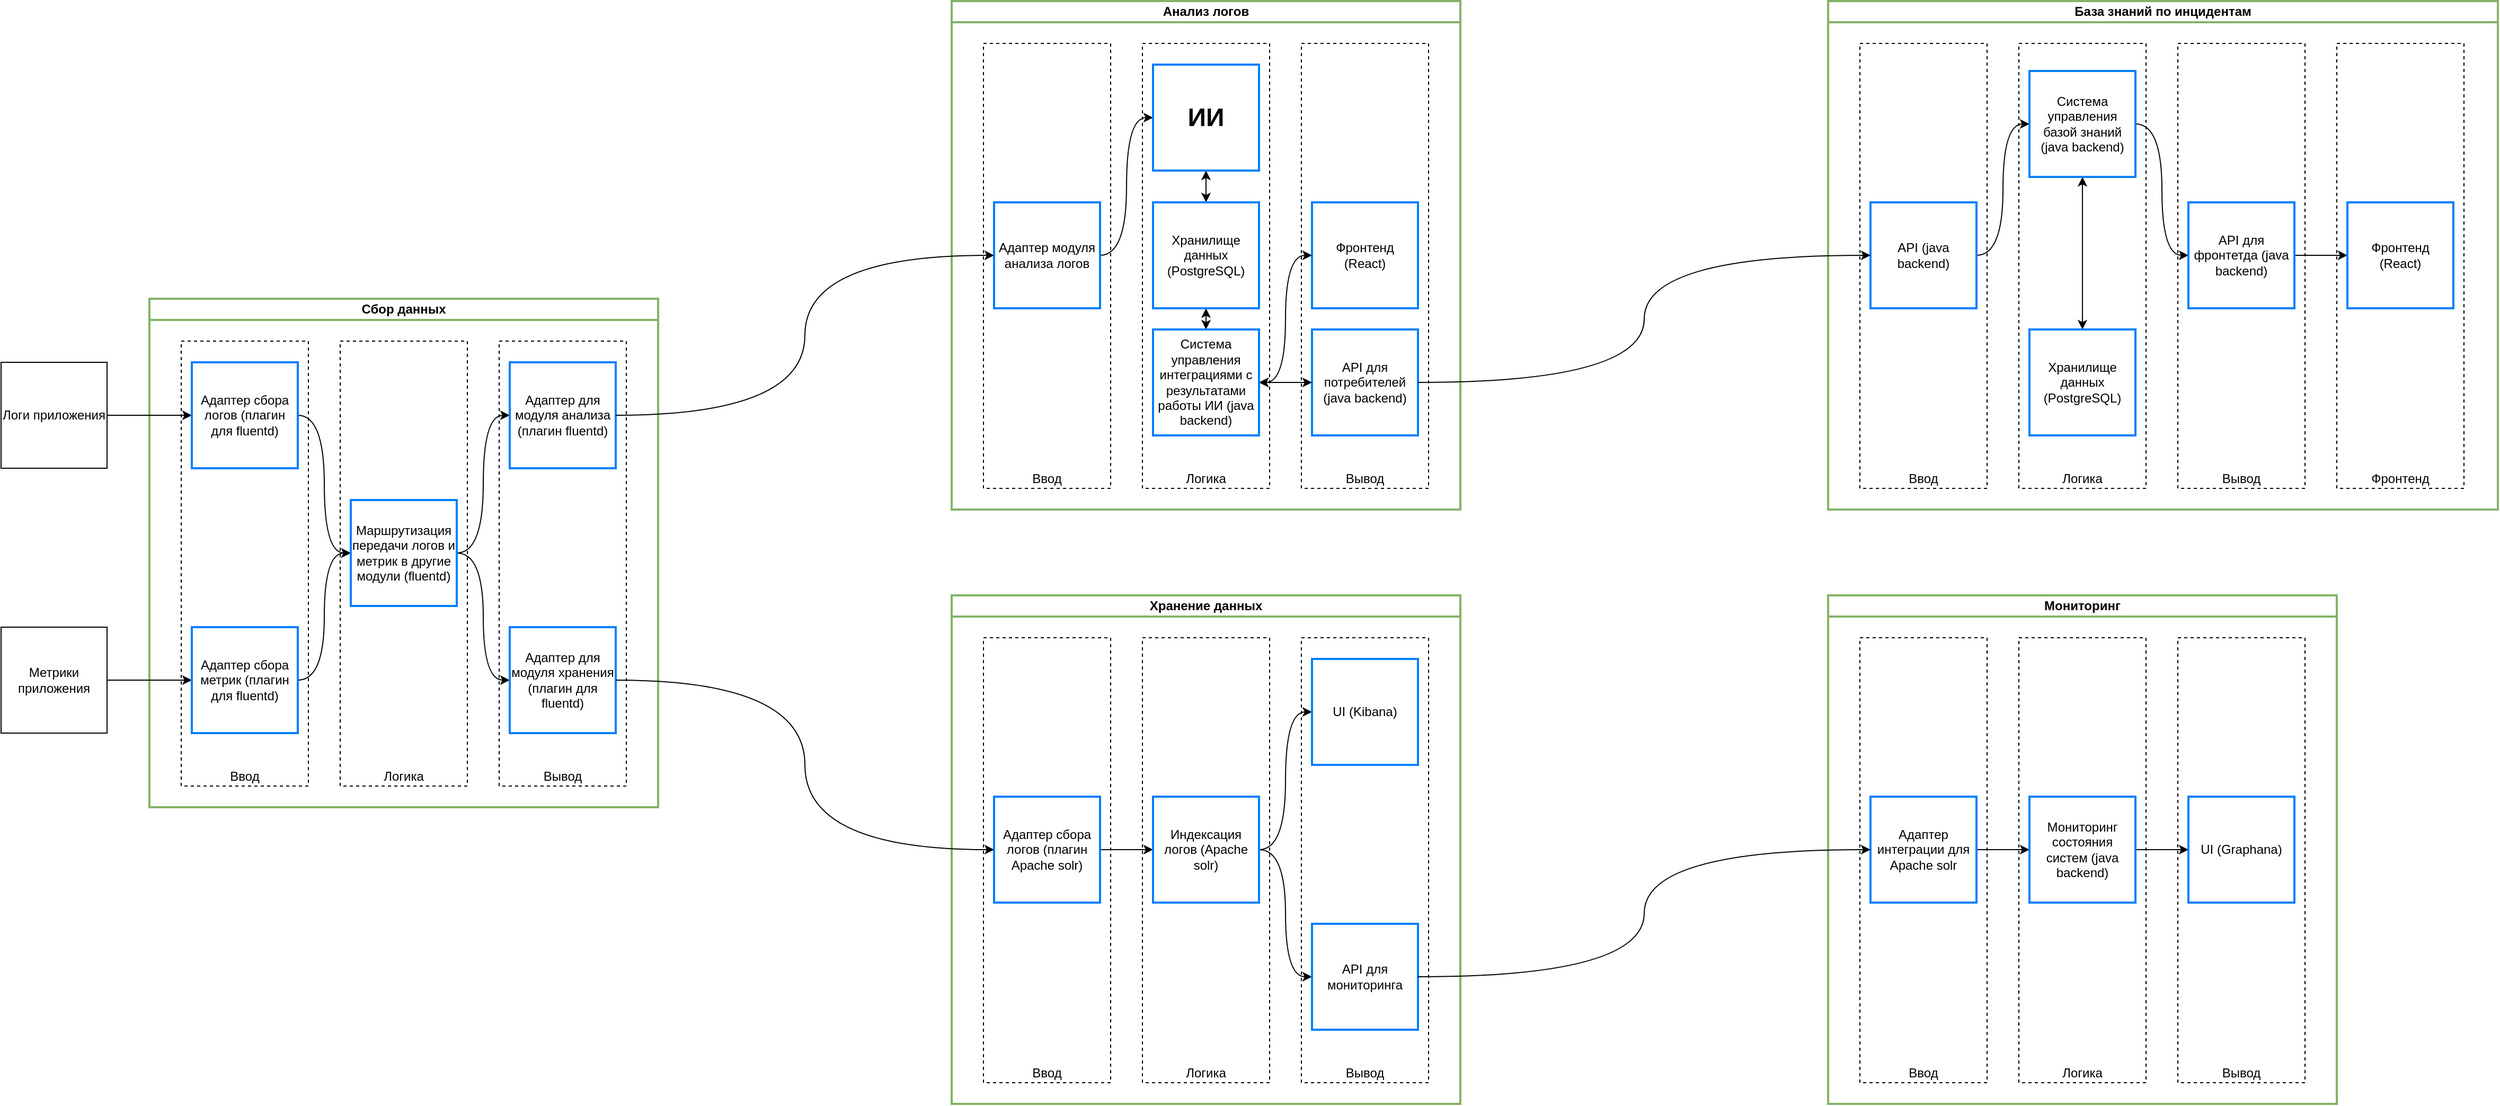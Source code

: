 <mxfile version="24.7.17">
  <diagram name="Page-1" id="82xRH9C8-Cmo5wjpE0Rn">
    <mxGraphModel dx="1434" dy="836" grid="1" gridSize="10" guides="1" tooltips="1" connect="1" arrows="1" fold="1" page="1" pageScale="1" pageWidth="827" pageHeight="1169" math="0" shadow="0">
      <root>
        <mxCell id="0" />
        <mxCell id="1" parent="0" />
        <mxCell id="z758-tEZIzRVtvB0KCsy-3" value="" style="rounded=0;whiteSpace=wrap;html=1;strokeWidth=2;strokeColor=#82b366;" vertex="1" parent="1">
          <mxGeometry x="244" y="345" width="480" height="480" as="geometry" />
        </mxCell>
        <mxCell id="z758-tEZIzRVtvB0KCsy-17" style="edgeStyle=orthogonalEdgeStyle;rounded=0;orthogonalLoop=1;jettySize=auto;html=1;exitX=1;exitY=0.5;exitDx=0;exitDy=0;entryX=0;entryY=0.5;entryDx=0;entryDy=0;" edge="1" parent="1" source="z758-tEZIzRVtvB0KCsy-1" target="z758-tEZIzRVtvB0KCsy-6">
          <mxGeometry relative="1" as="geometry" />
        </mxCell>
        <mxCell id="z758-tEZIzRVtvB0KCsy-1" value="Логи приложения" style="rounded=0;whiteSpace=wrap;html=1;" vertex="1" parent="1">
          <mxGeometry x="104" y="405" width="100" height="100" as="geometry" />
        </mxCell>
        <mxCell id="z758-tEZIzRVtvB0KCsy-18" style="edgeStyle=orthogonalEdgeStyle;rounded=0;orthogonalLoop=1;jettySize=auto;html=1;exitX=1;exitY=0.5;exitDx=0;exitDy=0;entryX=0;entryY=0.5;entryDx=0;entryDy=0;" edge="1" parent="1" source="z758-tEZIzRVtvB0KCsy-2" target="z758-tEZIzRVtvB0KCsy-7">
          <mxGeometry relative="1" as="geometry" />
        </mxCell>
        <mxCell id="z758-tEZIzRVtvB0KCsy-2" value="Метрики приложения" style="rounded=0;whiteSpace=wrap;html=1;" vertex="1" parent="1">
          <mxGeometry x="104" y="655" width="100" height="100" as="geometry" />
        </mxCell>
        <mxCell id="z758-tEZIzRVtvB0KCsy-4" value="&lt;b&gt;Сбор данных&lt;/b&gt;" style="rounded=0;whiteSpace=wrap;html=1;fillColor=none;strokeColor=#82b366;strokeWidth=2;" vertex="1" parent="1">
          <mxGeometry x="244" y="345" width="480" height="20" as="geometry" />
        </mxCell>
        <mxCell id="z758-tEZIzRVtvB0KCsy-13" value="Ввод" style="rounded=0;whiteSpace=wrap;html=1;fillColor=none;dashed=1;verticalAlign=bottom;" vertex="1" parent="1">
          <mxGeometry x="274" y="385" width="120" height="420" as="geometry" />
        </mxCell>
        <mxCell id="z758-tEZIzRVtvB0KCsy-19" style="edgeStyle=orthogonalEdgeStyle;rounded=0;orthogonalLoop=1;jettySize=auto;html=1;exitX=1;exitY=0.5;exitDx=0;exitDy=0;entryX=0;entryY=0.5;entryDx=0;entryDy=0;curved=1;" edge="1" parent="1" source="z758-tEZIzRVtvB0KCsy-6" target="z758-tEZIzRVtvB0KCsy-8">
          <mxGeometry relative="1" as="geometry" />
        </mxCell>
        <mxCell id="z758-tEZIzRVtvB0KCsy-6" value="Адаптер сбора логов (плагин для fluentd)" style="rounded=0;whiteSpace=wrap;html=1;fillColor=none;strokeColor=#007FFF;strokeWidth=2;" vertex="1" parent="1">
          <mxGeometry x="284" y="405" width="100" height="100" as="geometry" />
        </mxCell>
        <mxCell id="z758-tEZIzRVtvB0KCsy-21" style="edgeStyle=orthogonalEdgeStyle;rounded=0;orthogonalLoop=1;jettySize=auto;html=1;exitX=1;exitY=0.5;exitDx=0;exitDy=0;entryX=0;entryY=0.5;entryDx=0;entryDy=0;curved=1;" edge="1" parent="1" source="z758-tEZIzRVtvB0KCsy-7" target="z758-tEZIzRVtvB0KCsy-8">
          <mxGeometry relative="1" as="geometry" />
        </mxCell>
        <mxCell id="z758-tEZIzRVtvB0KCsy-7" value="Адаптер сбора метрик (плагин для fluentd)" style="rounded=0;whiteSpace=wrap;html=1;fillColor=none;strokeColor=#007FFF;strokeWidth=2;" vertex="1" parent="1">
          <mxGeometry x="284" y="655" width="100" height="100" as="geometry" />
        </mxCell>
        <mxCell id="z758-tEZIzRVtvB0KCsy-14" value="Логика" style="rounded=0;whiteSpace=wrap;html=1;fillColor=none;dashed=1;verticalAlign=bottom;" vertex="1" parent="1">
          <mxGeometry x="424" y="385" width="120" height="420" as="geometry" />
        </mxCell>
        <mxCell id="z758-tEZIzRVtvB0KCsy-23" style="edgeStyle=orthogonalEdgeStyle;rounded=0;orthogonalLoop=1;jettySize=auto;html=1;exitX=1;exitY=0.5;exitDx=0;exitDy=0;entryX=0;entryY=0.5;entryDx=0;entryDy=0;curved=1;" edge="1" parent="1" source="z758-tEZIzRVtvB0KCsy-8" target="z758-tEZIzRVtvB0KCsy-11">
          <mxGeometry relative="1" as="geometry" />
        </mxCell>
        <mxCell id="z758-tEZIzRVtvB0KCsy-24" style="edgeStyle=orthogonalEdgeStyle;rounded=0;orthogonalLoop=1;jettySize=auto;html=1;exitX=1;exitY=0.5;exitDx=0;exitDy=0;entryX=0;entryY=0.5;entryDx=0;entryDy=0;curved=1;" edge="1" parent="1" source="z758-tEZIzRVtvB0KCsy-8" target="z758-tEZIzRVtvB0KCsy-16">
          <mxGeometry relative="1" as="geometry" />
        </mxCell>
        <mxCell id="z758-tEZIzRVtvB0KCsy-8" value="Маршрутизация передачи логов и метрик в другие модули (fluentd)" style="rounded=0;whiteSpace=wrap;html=1;fillColor=none;strokeColor=#007FFF;strokeWidth=2;" vertex="1" parent="1">
          <mxGeometry x="434" y="535" width="100" height="100" as="geometry" />
        </mxCell>
        <mxCell id="z758-tEZIzRVtvB0KCsy-15" value="Вывод" style="rounded=0;whiteSpace=wrap;html=1;fillColor=none;dashed=1;verticalAlign=bottom;" vertex="1" parent="1">
          <mxGeometry x="574" y="385" width="120" height="420" as="geometry" />
        </mxCell>
        <mxCell id="z758-tEZIzRVtvB0KCsy-11" value="Адаптер для модуля анализа (плагин fluentd)" style="rounded=0;whiteSpace=wrap;html=1;fillColor=none;strokeColor=#007FFF;strokeWidth=2;" vertex="1" parent="1">
          <mxGeometry x="584" y="405" width="100" height="100" as="geometry" />
        </mxCell>
        <mxCell id="z758-tEZIzRVtvB0KCsy-16" value="Адаптер для модуля хранения (плагин для fluentd)" style="rounded=0;whiteSpace=wrap;html=1;fillColor=none;strokeColor=#007FFF;strokeWidth=2;" vertex="1" parent="1">
          <mxGeometry x="584" y="655" width="100" height="100" as="geometry" />
        </mxCell>
        <mxCell id="z758-tEZIzRVtvB0KCsy-25" value="" style="rounded=0;whiteSpace=wrap;html=1;strokeWidth=2;strokeColor=#82b366;" vertex="1" parent="1">
          <mxGeometry x="1001" y="64" width="480" height="480" as="geometry" />
        </mxCell>
        <mxCell id="z758-tEZIzRVtvB0KCsy-26" value="&lt;b&gt;Анализ логов&lt;/b&gt;" style="rounded=0;whiteSpace=wrap;html=1;fillColor=none;strokeColor=#82b366;strokeWidth=2;" vertex="1" parent="1">
          <mxGeometry x="1001" y="64" width="480" height="20" as="geometry" />
        </mxCell>
        <mxCell id="z758-tEZIzRVtvB0KCsy-27" value="Ввод" style="rounded=0;whiteSpace=wrap;html=1;fillColor=none;dashed=1;verticalAlign=bottom;" vertex="1" parent="1">
          <mxGeometry x="1031" y="104" width="120" height="420" as="geometry" />
        </mxCell>
        <mxCell id="z758-tEZIzRVtvB0KCsy-28" style="edgeStyle=orthogonalEdgeStyle;rounded=0;orthogonalLoop=1;jettySize=auto;html=1;exitX=1;exitY=0.5;exitDx=0;exitDy=0;entryX=0;entryY=0.5;entryDx=0;entryDy=0;curved=1;" edge="1" parent="1" source="z758-tEZIzRVtvB0KCsy-29" target="z758-tEZIzRVtvB0KCsy-35">
          <mxGeometry relative="1" as="geometry" />
        </mxCell>
        <mxCell id="z758-tEZIzRVtvB0KCsy-29" value="Адаптер модуля анализа логов" style="rounded=0;whiteSpace=wrap;html=1;fillColor=none;strokeColor=#007FFF;strokeWidth=2;" vertex="1" parent="1">
          <mxGeometry x="1041" y="254" width="100" height="100" as="geometry" />
        </mxCell>
        <mxCell id="z758-tEZIzRVtvB0KCsy-32" value="Логика" style="rounded=0;whiteSpace=wrap;html=1;fillColor=none;dashed=1;verticalAlign=bottom;" vertex="1" parent="1">
          <mxGeometry x="1181" y="104" width="120" height="420" as="geometry" />
        </mxCell>
        <mxCell id="z758-tEZIzRVtvB0KCsy-59" style="edgeStyle=orthogonalEdgeStyle;rounded=0;orthogonalLoop=1;jettySize=auto;html=1;exitX=0.5;exitY=1;exitDx=0;exitDy=0;entryX=0.5;entryY=0;entryDx=0;entryDy=0;startArrow=classic;startFill=1;curved=1;" edge="1" parent="1" source="z758-tEZIzRVtvB0KCsy-35" target="z758-tEZIzRVtvB0KCsy-57">
          <mxGeometry relative="1" as="geometry" />
        </mxCell>
        <mxCell id="z758-tEZIzRVtvB0KCsy-35" value="&lt;font style=&quot;font-size: 24px;&quot;&gt;&lt;b&gt;ИИ&lt;/b&gt;&lt;/font&gt;" style="rounded=0;whiteSpace=wrap;html=1;fillColor=none;strokeColor=#007FFF;strokeWidth=2;" vertex="1" parent="1">
          <mxGeometry x="1191" y="124" width="100" height="100" as="geometry" />
        </mxCell>
        <mxCell id="z758-tEZIzRVtvB0KCsy-36" value="Вывод" style="rounded=0;whiteSpace=wrap;html=1;fillColor=none;dashed=1;verticalAlign=bottom;" vertex="1" parent="1">
          <mxGeometry x="1331" y="104" width="120" height="420" as="geometry" />
        </mxCell>
        <mxCell id="z758-tEZIzRVtvB0KCsy-38" value="API для потребителей (java backend)" style="rounded=0;whiteSpace=wrap;html=1;fillColor=none;strokeColor=#007FFF;strokeWidth=2;" vertex="1" parent="1">
          <mxGeometry x="1341" y="374" width="100" height="100" as="geometry" />
        </mxCell>
        <mxCell id="z758-tEZIzRVtvB0KCsy-39" value="" style="rounded=0;whiteSpace=wrap;html=1;strokeWidth=2;strokeColor=#82b366;" vertex="1" parent="1">
          <mxGeometry x="1001" y="625" width="480" height="480" as="geometry" />
        </mxCell>
        <mxCell id="z758-tEZIzRVtvB0KCsy-40" value="&lt;b&gt;Хранение данных&lt;/b&gt;" style="rounded=0;whiteSpace=wrap;html=1;fillColor=none;strokeColor=#82b366;strokeWidth=2;" vertex="1" parent="1">
          <mxGeometry x="1001" y="625" width="480" height="20" as="geometry" />
        </mxCell>
        <mxCell id="z758-tEZIzRVtvB0KCsy-41" value="Ввод" style="rounded=0;whiteSpace=wrap;html=1;fillColor=none;dashed=1;verticalAlign=bottom;" vertex="1" parent="1">
          <mxGeometry x="1031" y="665" width="120" height="420" as="geometry" />
        </mxCell>
        <mxCell id="z758-tEZIzRVtvB0KCsy-42" style="edgeStyle=orthogonalEdgeStyle;rounded=0;orthogonalLoop=1;jettySize=auto;html=1;exitX=1;exitY=0.5;exitDx=0;exitDy=0;entryX=0;entryY=0.5;entryDx=0;entryDy=0;curved=1;" edge="1" parent="1" source="z758-tEZIzRVtvB0KCsy-43" target="z758-tEZIzRVtvB0KCsy-49">
          <mxGeometry relative="1" as="geometry" />
        </mxCell>
        <mxCell id="z758-tEZIzRVtvB0KCsy-43" value="Адаптер сбора логов (плагин Apache solr)" style="rounded=0;whiteSpace=wrap;html=1;fillColor=none;strokeColor=#007FFF;strokeWidth=2;" vertex="1" parent="1">
          <mxGeometry x="1041" y="815" width="100" height="100" as="geometry" />
        </mxCell>
        <mxCell id="z758-tEZIzRVtvB0KCsy-46" value="Логика" style="rounded=0;whiteSpace=wrap;html=1;fillColor=none;dashed=1;verticalAlign=bottom;" vertex="1" parent="1">
          <mxGeometry x="1181" y="665" width="120" height="420" as="geometry" />
        </mxCell>
        <mxCell id="z758-tEZIzRVtvB0KCsy-47" style="edgeStyle=orthogonalEdgeStyle;rounded=0;orthogonalLoop=1;jettySize=auto;html=1;exitX=1;exitY=0.5;exitDx=0;exitDy=0;entryX=0;entryY=0.5;entryDx=0;entryDy=0;curved=1;" edge="1" parent="1" source="z758-tEZIzRVtvB0KCsy-49" target="z758-tEZIzRVtvB0KCsy-51">
          <mxGeometry relative="1" as="geometry" />
        </mxCell>
        <mxCell id="z758-tEZIzRVtvB0KCsy-48" style="edgeStyle=orthogonalEdgeStyle;rounded=0;orthogonalLoop=1;jettySize=auto;html=1;exitX=1;exitY=0.5;exitDx=0;exitDy=0;entryX=0;entryY=0.5;entryDx=0;entryDy=0;curved=1;" edge="1" parent="1" source="z758-tEZIzRVtvB0KCsy-49" target="z758-tEZIzRVtvB0KCsy-52">
          <mxGeometry relative="1" as="geometry" />
        </mxCell>
        <mxCell id="z758-tEZIzRVtvB0KCsy-49" value="Индексация логов (Apache solr)" style="rounded=0;whiteSpace=wrap;html=1;fillColor=none;strokeColor=#007FFF;strokeWidth=2;" vertex="1" parent="1">
          <mxGeometry x="1191" y="815" width="100" height="100" as="geometry" />
        </mxCell>
        <mxCell id="z758-tEZIzRVtvB0KCsy-50" value="Вывод" style="rounded=0;whiteSpace=wrap;html=1;fillColor=none;dashed=1;verticalAlign=bottom;" vertex="1" parent="1">
          <mxGeometry x="1331" y="665" width="120" height="420" as="geometry" />
        </mxCell>
        <mxCell id="z758-tEZIzRVtvB0KCsy-51" value="UI (Kibana)" style="rounded=0;whiteSpace=wrap;html=1;fillColor=none;strokeColor=#007FFF;strokeWidth=2;" vertex="1" parent="1">
          <mxGeometry x="1341" y="685" width="100" height="100" as="geometry" />
        </mxCell>
        <mxCell id="z758-tEZIzRVtvB0KCsy-52" value="API для мониторинга" style="rounded=0;whiteSpace=wrap;html=1;fillColor=none;strokeColor=#007FFF;strokeWidth=2;" vertex="1" parent="1">
          <mxGeometry x="1341" y="935" width="100" height="100" as="geometry" />
        </mxCell>
        <mxCell id="z758-tEZIzRVtvB0KCsy-53" style="edgeStyle=orthogonalEdgeStyle;rounded=0;orthogonalLoop=1;jettySize=auto;html=1;exitX=1;exitY=0.5;exitDx=0;exitDy=0;entryX=0;entryY=0.5;entryDx=0;entryDy=0;curved=1;" edge="1" parent="1" source="z758-tEZIzRVtvB0KCsy-11" target="z758-tEZIzRVtvB0KCsy-29">
          <mxGeometry relative="1" as="geometry" />
        </mxCell>
        <mxCell id="z758-tEZIzRVtvB0KCsy-55" value="Фронтенд&lt;br&gt;(React)" style="rounded=0;whiteSpace=wrap;html=1;fillColor=none;strokeColor=#007FFF;strokeWidth=2;" vertex="1" parent="1">
          <mxGeometry x="1341" y="254" width="100" height="100" as="geometry" />
        </mxCell>
        <mxCell id="z758-tEZIzRVtvB0KCsy-60" style="edgeStyle=orthogonalEdgeStyle;rounded=0;orthogonalLoop=1;jettySize=auto;html=1;exitX=0.5;exitY=1;exitDx=0;exitDy=0;entryX=0.5;entryY=0;entryDx=0;entryDy=0;startArrow=classic;startFill=1;curved=1;" edge="1" parent="1" source="z758-tEZIzRVtvB0KCsy-57" target="z758-tEZIzRVtvB0KCsy-58">
          <mxGeometry relative="1" as="geometry" />
        </mxCell>
        <mxCell id="z758-tEZIzRVtvB0KCsy-57" value="Хранилище данных (PostgreSQL)" style="rounded=0;whiteSpace=wrap;html=1;fillColor=none;strokeColor=#007FFF;strokeWidth=2;" vertex="1" parent="1">
          <mxGeometry x="1191" y="254" width="100" height="100" as="geometry" />
        </mxCell>
        <mxCell id="z758-tEZIzRVtvB0KCsy-61" style="edgeStyle=orthogonalEdgeStyle;rounded=0;orthogonalLoop=1;jettySize=auto;html=1;exitX=1;exitY=0.5;exitDx=0;exitDy=0;entryX=0;entryY=0.5;entryDx=0;entryDy=0;startArrow=classic;startFill=1;curved=1;" edge="1" parent="1" source="z758-tEZIzRVtvB0KCsy-58" target="z758-tEZIzRVtvB0KCsy-38">
          <mxGeometry relative="1" as="geometry" />
        </mxCell>
        <mxCell id="z758-tEZIzRVtvB0KCsy-62" style="edgeStyle=orthogonalEdgeStyle;rounded=0;orthogonalLoop=1;jettySize=auto;html=1;exitX=1;exitY=0.5;exitDx=0;exitDy=0;entryX=0;entryY=0.5;entryDx=0;entryDy=0;startArrow=classic;startFill=1;curved=1;" edge="1" parent="1" source="z758-tEZIzRVtvB0KCsy-58" target="z758-tEZIzRVtvB0KCsy-55">
          <mxGeometry relative="1" as="geometry" />
        </mxCell>
        <mxCell id="z758-tEZIzRVtvB0KCsy-58" value="Система управления интеграциями с результатами работы ИИ (java backend)" style="rounded=0;whiteSpace=wrap;html=1;fillColor=none;strokeColor=#007FFF;strokeWidth=2;" vertex="1" parent="1">
          <mxGeometry x="1191" y="374" width="100" height="100" as="geometry" />
        </mxCell>
        <mxCell id="z758-tEZIzRVtvB0KCsy-66" value="" style="rounded=0;whiteSpace=wrap;html=1;strokeWidth=2;strokeColor=#82b366;" vertex="1" parent="1">
          <mxGeometry x="1828" y="625" width="480" height="480" as="geometry" />
        </mxCell>
        <mxCell id="z758-tEZIzRVtvB0KCsy-67" value="&lt;b&gt;Мониторинг&lt;/b&gt;" style="rounded=0;whiteSpace=wrap;html=1;fillColor=none;strokeColor=#82b366;strokeWidth=2;" vertex="1" parent="1">
          <mxGeometry x="1828" y="625" width="480" height="20" as="geometry" />
        </mxCell>
        <mxCell id="z758-tEZIzRVtvB0KCsy-68" value="Ввод" style="rounded=0;whiteSpace=wrap;html=1;fillColor=none;dashed=1;verticalAlign=bottom;" vertex="1" parent="1">
          <mxGeometry x="1858" y="665" width="120" height="420" as="geometry" />
        </mxCell>
        <mxCell id="z758-tEZIzRVtvB0KCsy-69" style="edgeStyle=orthogonalEdgeStyle;rounded=0;orthogonalLoop=1;jettySize=auto;html=1;exitX=1;exitY=0.5;exitDx=0;exitDy=0;entryX=0;entryY=0.5;entryDx=0;entryDy=0;curved=1;" edge="1" parent="1" source="z758-tEZIzRVtvB0KCsy-70" target="z758-tEZIzRVtvB0KCsy-74">
          <mxGeometry relative="1" as="geometry" />
        </mxCell>
        <mxCell id="z758-tEZIzRVtvB0KCsy-70" value="Адаптер интеграции для Apache solr" style="rounded=0;whiteSpace=wrap;html=1;fillColor=none;strokeColor=#007FFF;strokeWidth=2;" vertex="1" parent="1">
          <mxGeometry x="1868" y="815" width="100" height="100" as="geometry" />
        </mxCell>
        <mxCell id="z758-tEZIzRVtvB0KCsy-71" value="Логика" style="rounded=0;whiteSpace=wrap;html=1;fillColor=none;dashed=1;verticalAlign=bottom;" vertex="1" parent="1">
          <mxGeometry x="2008" y="665" width="120" height="420" as="geometry" />
        </mxCell>
        <mxCell id="z758-tEZIzRVtvB0KCsy-72" style="edgeStyle=orthogonalEdgeStyle;rounded=0;orthogonalLoop=1;jettySize=auto;html=1;exitX=1;exitY=0.5;exitDx=0;exitDy=0;entryX=0;entryY=0.5;entryDx=0;entryDy=0;curved=1;" edge="1" parent="1" source="z758-tEZIzRVtvB0KCsy-74" target="z758-tEZIzRVtvB0KCsy-76">
          <mxGeometry relative="1" as="geometry" />
        </mxCell>
        <mxCell id="z758-tEZIzRVtvB0KCsy-74" value="Мониторинг состояния систем (java backend)" style="rounded=0;whiteSpace=wrap;html=1;fillColor=none;strokeColor=#007FFF;strokeWidth=2;" vertex="1" parent="1">
          <mxGeometry x="2018" y="815" width="100" height="100" as="geometry" />
        </mxCell>
        <mxCell id="z758-tEZIzRVtvB0KCsy-75" value="Вывод" style="rounded=0;whiteSpace=wrap;html=1;fillColor=none;dashed=1;verticalAlign=bottom;" vertex="1" parent="1">
          <mxGeometry x="2158" y="665" width="120" height="420" as="geometry" />
        </mxCell>
        <mxCell id="z758-tEZIzRVtvB0KCsy-76" value="UI (Graphana)" style="rounded=0;whiteSpace=wrap;html=1;fillColor=none;strokeColor=#007FFF;strokeWidth=2;" vertex="1" parent="1">
          <mxGeometry x="2168" y="815" width="100" height="100" as="geometry" />
        </mxCell>
        <mxCell id="z758-tEZIzRVtvB0KCsy-65" style="edgeStyle=orthogonalEdgeStyle;rounded=0;orthogonalLoop=1;jettySize=auto;html=1;exitX=1;exitY=0.5;exitDx=0;exitDy=0;entryX=0;entryY=0.5;entryDx=0;entryDy=0;curved=1;" edge="1" parent="1" source="z758-tEZIzRVtvB0KCsy-16" target="z758-tEZIzRVtvB0KCsy-43">
          <mxGeometry relative="1" as="geometry" />
        </mxCell>
        <mxCell id="z758-tEZIzRVtvB0KCsy-79" style="edgeStyle=orthogonalEdgeStyle;rounded=0;orthogonalLoop=1;jettySize=auto;html=1;exitX=1;exitY=0.5;exitDx=0;exitDy=0;entryX=0;entryY=0.5;entryDx=0;entryDy=0;curved=1;" edge="1" parent="1" source="z758-tEZIzRVtvB0KCsy-52" target="z758-tEZIzRVtvB0KCsy-70">
          <mxGeometry relative="1" as="geometry" />
        </mxCell>
        <mxCell id="z758-tEZIzRVtvB0KCsy-80" value="" style="rounded=0;whiteSpace=wrap;html=1;strokeWidth=2;strokeColor=#82b366;" vertex="1" parent="1">
          <mxGeometry x="1828" y="64" width="632" height="480" as="geometry" />
        </mxCell>
        <mxCell id="z758-tEZIzRVtvB0KCsy-81" value="&lt;b&gt;База знаний по инцидентам&lt;/b&gt;" style="rounded=0;whiteSpace=wrap;html=1;fillColor=none;strokeColor=#82b366;strokeWidth=2;" vertex="1" parent="1">
          <mxGeometry x="1828" y="64" width="632" height="20" as="geometry" />
        </mxCell>
        <mxCell id="z758-tEZIzRVtvB0KCsy-82" value="Ввод" style="rounded=0;whiteSpace=wrap;html=1;fillColor=none;dashed=1;verticalAlign=bottom;" vertex="1" parent="1">
          <mxGeometry x="1858" y="104" width="120" height="420" as="geometry" />
        </mxCell>
        <mxCell id="z758-tEZIzRVtvB0KCsy-83" style="edgeStyle=orthogonalEdgeStyle;rounded=0;orthogonalLoop=1;jettySize=auto;html=1;exitX=1;exitY=0.5;exitDx=0;exitDy=0;entryX=0;entryY=0.5;entryDx=0;entryDy=0;curved=1;" edge="1" parent="1" source="z758-tEZIzRVtvB0KCsy-84" target="z758-tEZIzRVtvB0KCsy-87">
          <mxGeometry relative="1" as="geometry" />
        </mxCell>
        <mxCell id="z758-tEZIzRVtvB0KCsy-84" value="API (java backend)" style="rounded=0;whiteSpace=wrap;html=1;fillColor=none;strokeColor=#007FFF;strokeWidth=2;" vertex="1" parent="1">
          <mxGeometry x="1868" y="254" width="100" height="100" as="geometry" />
        </mxCell>
        <mxCell id="z758-tEZIzRVtvB0KCsy-85" value="Логика" style="rounded=0;whiteSpace=wrap;html=1;fillColor=none;dashed=1;verticalAlign=bottom;" vertex="1" parent="1">
          <mxGeometry x="2008" y="104" width="120" height="420" as="geometry" />
        </mxCell>
        <mxCell id="z758-tEZIzRVtvB0KCsy-86" style="edgeStyle=orthogonalEdgeStyle;rounded=0;orthogonalLoop=1;jettySize=auto;html=1;exitX=1;exitY=0.5;exitDx=0;exitDy=0;entryX=0;entryY=0.5;entryDx=0;entryDy=0;curved=1;" edge="1" parent="1" source="z758-tEZIzRVtvB0KCsy-87" target="z758-tEZIzRVtvB0KCsy-89">
          <mxGeometry relative="1" as="geometry" />
        </mxCell>
        <mxCell id="z758-tEZIzRVtvB0KCsy-92" style="edgeStyle=orthogonalEdgeStyle;rounded=0;orthogonalLoop=1;jettySize=auto;html=1;exitX=0.5;exitY=1;exitDx=0;exitDy=0;startArrow=classic;startFill=1;curved=1;" edge="1" parent="1" source="z758-tEZIzRVtvB0KCsy-87" target="z758-tEZIzRVtvB0KCsy-91">
          <mxGeometry relative="1" as="geometry" />
        </mxCell>
        <mxCell id="z758-tEZIzRVtvB0KCsy-87" value="Система управления базой знаний (java backend)" style="rounded=0;whiteSpace=wrap;html=1;fillColor=none;strokeColor=#007FFF;strokeWidth=2;" vertex="1" parent="1">
          <mxGeometry x="2018" y="130" width="100" height="100" as="geometry" />
        </mxCell>
        <mxCell id="z758-tEZIzRVtvB0KCsy-88" value="Вывод" style="rounded=0;whiteSpace=wrap;html=1;fillColor=none;dashed=1;verticalAlign=bottom;" vertex="1" parent="1">
          <mxGeometry x="2158" y="104" width="120" height="420" as="geometry" />
        </mxCell>
        <mxCell id="z758-tEZIzRVtvB0KCsy-95" style="edgeStyle=orthogonalEdgeStyle;rounded=0;orthogonalLoop=1;jettySize=auto;html=1;exitX=1;exitY=0.5;exitDx=0;exitDy=0;entryX=0;entryY=0.5;entryDx=0;entryDy=0;" edge="1" parent="1" source="z758-tEZIzRVtvB0KCsy-89" target="z758-tEZIzRVtvB0KCsy-94">
          <mxGeometry relative="1" as="geometry" />
        </mxCell>
        <mxCell id="z758-tEZIzRVtvB0KCsy-89" value="API для фронтетда (java backend)" style="rounded=0;whiteSpace=wrap;html=1;fillColor=none;strokeColor=#007FFF;strokeWidth=2;" vertex="1" parent="1">
          <mxGeometry x="2168" y="254" width="100" height="100" as="geometry" />
        </mxCell>
        <mxCell id="z758-tEZIzRVtvB0KCsy-90" style="edgeStyle=orthogonalEdgeStyle;rounded=0;orthogonalLoop=1;jettySize=auto;html=1;exitX=1;exitY=0.5;exitDx=0;exitDy=0;entryX=0;entryY=0.5;entryDx=0;entryDy=0;curved=1;" edge="1" parent="1" source="z758-tEZIzRVtvB0KCsy-38" target="z758-tEZIzRVtvB0KCsy-84">
          <mxGeometry relative="1" as="geometry" />
        </mxCell>
        <mxCell id="z758-tEZIzRVtvB0KCsy-91" value="Хранилище данных (PostgreSQL)" style="rounded=0;whiteSpace=wrap;html=1;fillColor=none;strokeColor=#007FFF;strokeWidth=2;" vertex="1" parent="1">
          <mxGeometry x="2018" y="374" width="100" height="100" as="geometry" />
        </mxCell>
        <mxCell id="z758-tEZIzRVtvB0KCsy-93" value="Фронтенд" style="rounded=0;whiteSpace=wrap;html=1;fillColor=none;dashed=1;verticalAlign=bottom;" vertex="1" parent="1">
          <mxGeometry x="2308" y="104" width="120" height="420" as="geometry" />
        </mxCell>
        <mxCell id="z758-tEZIzRVtvB0KCsy-94" value="Фронтенд &lt;br&gt;(React)" style="rounded=0;whiteSpace=wrap;html=1;fillColor=none;strokeColor=#007FFF;strokeWidth=2;" vertex="1" parent="1">
          <mxGeometry x="2318" y="254" width="100" height="100" as="geometry" />
        </mxCell>
      </root>
    </mxGraphModel>
  </diagram>
</mxfile>
